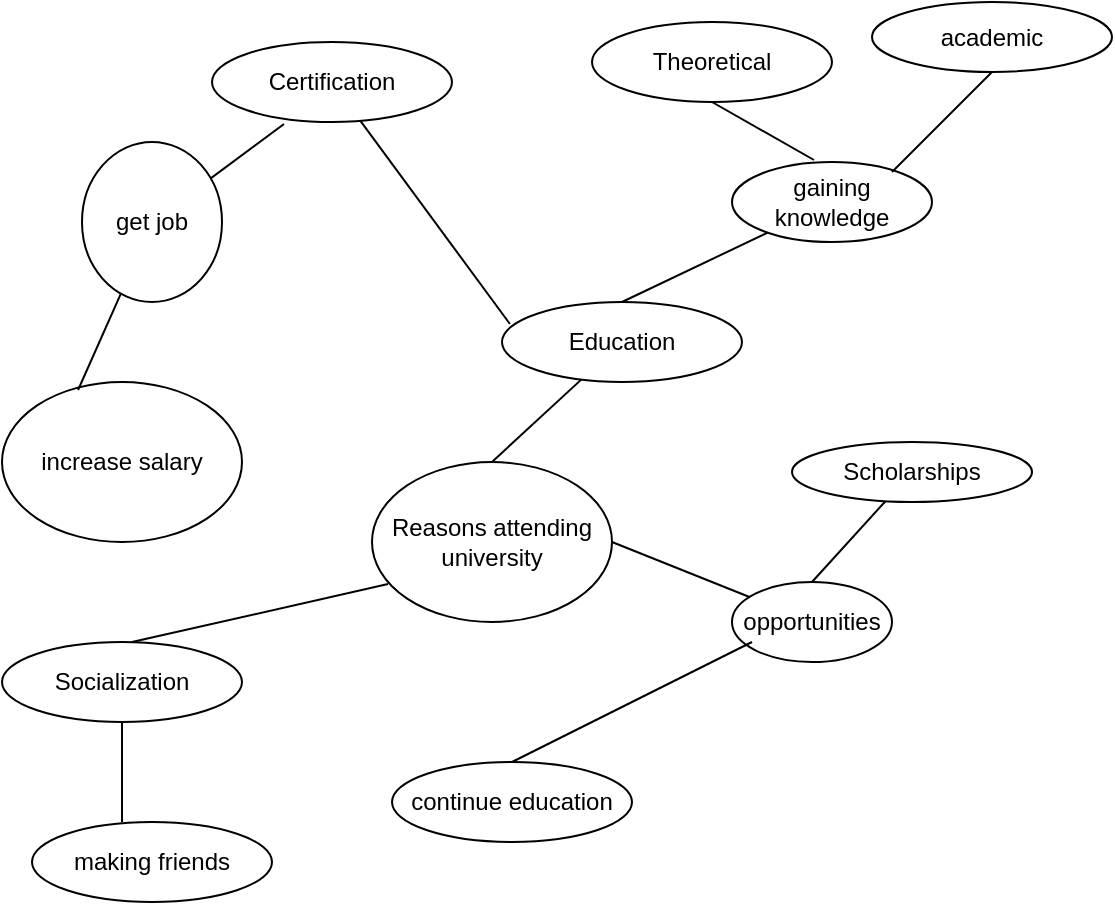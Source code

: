 <mxfile version="14.6.6" type="github">
  <diagram id="F_6lTWq5zWyCco3o1xHt" name="Page-1">
    <mxGraphModel dx="868" dy="450" grid="1" gridSize="10" guides="1" tooltips="1" connect="1" arrows="1" fold="1" page="1" pageScale="1" pageWidth="850" pageHeight="1100" math="0" shadow="0">
      <root>
        <mxCell id="0" />
        <mxCell id="1" parent="0" />
        <mxCell id="NRZ8iJdEzbcs1TAS3ekq-1" value="Reasons attending university" style="ellipse;whiteSpace=wrap;html=1;" vertex="1" parent="1">
          <mxGeometry x="360" y="270" width="120" height="80" as="geometry" />
        </mxCell>
        <mxCell id="NRZ8iJdEzbcs1TAS3ekq-2" value="" style="endArrow=none;html=1;exitX=0.5;exitY=0;exitDx=0;exitDy=0;" edge="1" parent="1" source="NRZ8iJdEzbcs1TAS3ekq-1" target="NRZ8iJdEzbcs1TAS3ekq-3">
          <mxGeometry width="50" height="50" relative="1" as="geometry">
            <mxPoint x="400" y="320" as="sourcePoint" />
            <mxPoint x="430" y="200" as="targetPoint" />
          </mxGeometry>
        </mxCell>
        <mxCell id="NRZ8iJdEzbcs1TAS3ekq-3" value="Education" style="ellipse;whiteSpace=wrap;html=1;" vertex="1" parent="1">
          <mxGeometry x="425" y="190" width="120" height="40" as="geometry" />
        </mxCell>
        <mxCell id="NRZ8iJdEzbcs1TAS3ekq-4" value="" style="endArrow=none;html=1;exitX=0.5;exitY=0;exitDx=0;exitDy=0;" edge="1" parent="1" source="NRZ8iJdEzbcs1TAS3ekq-3" target="NRZ8iJdEzbcs1TAS3ekq-5">
          <mxGeometry width="50" height="50" relative="1" as="geometry">
            <mxPoint x="400" y="220" as="sourcePoint" />
            <mxPoint x="470" y="130" as="targetPoint" />
          </mxGeometry>
        </mxCell>
        <mxCell id="NRZ8iJdEzbcs1TAS3ekq-5" value="gaining knowledge" style="ellipse;whiteSpace=wrap;html=1;" vertex="1" parent="1">
          <mxGeometry x="540" y="120" width="100" height="40" as="geometry" />
        </mxCell>
        <mxCell id="NRZ8iJdEzbcs1TAS3ekq-6" value="" style="endArrow=none;html=1;entryX=0.41;entryY=-0.025;entryDx=0;entryDy=0;exitX=0.5;exitY=1;exitDx=0;exitDy=0;entryPerimeter=0;" edge="1" parent="1" source="NRZ8iJdEzbcs1TAS3ekq-7" target="NRZ8iJdEzbcs1TAS3ekq-5">
          <mxGeometry width="50" height="50" relative="1" as="geometry">
            <mxPoint x="600" y="70" as="sourcePoint" />
            <mxPoint x="450" y="170" as="targetPoint" />
            <Array as="points" />
          </mxGeometry>
        </mxCell>
        <mxCell id="NRZ8iJdEzbcs1TAS3ekq-7" value="Theoretical" style="ellipse;whiteSpace=wrap;html=1;" vertex="1" parent="1">
          <mxGeometry x="470" y="50" width="120" height="40" as="geometry" />
        </mxCell>
        <mxCell id="NRZ8iJdEzbcs1TAS3ekq-8" value="Certification" style="ellipse;whiteSpace=wrap;html=1;" vertex="1" parent="1">
          <mxGeometry x="280" y="60" width="120" height="40" as="geometry" />
        </mxCell>
        <mxCell id="NRZ8iJdEzbcs1TAS3ekq-9" value="" style="endArrow=none;html=1;exitX=0.033;exitY=0.275;exitDx=0;exitDy=0;exitPerimeter=0;" edge="1" parent="1" source="NRZ8iJdEzbcs1TAS3ekq-3" target="NRZ8iJdEzbcs1TAS3ekq-8">
          <mxGeometry width="50" height="50" relative="1" as="geometry">
            <mxPoint x="360" y="180" as="sourcePoint" />
            <mxPoint x="410" y="130" as="targetPoint" />
          </mxGeometry>
        </mxCell>
        <mxCell id="NRZ8iJdEzbcs1TAS3ekq-10" value="get job" style="ellipse;whiteSpace=wrap;html=1;" vertex="1" parent="1">
          <mxGeometry x="215" y="110" width="70" height="80" as="geometry" />
        </mxCell>
        <mxCell id="NRZ8iJdEzbcs1TAS3ekq-11" value="" style="endArrow=none;html=1;entryX=0.3;entryY=1.025;entryDx=0;entryDy=0;entryPerimeter=0;" edge="1" parent="1" source="NRZ8iJdEzbcs1TAS3ekq-10" target="NRZ8iJdEzbcs1TAS3ekq-8">
          <mxGeometry width="50" height="50" relative="1" as="geometry">
            <mxPoint x="380" y="250" as="sourcePoint" />
            <mxPoint x="290" y="121" as="targetPoint" />
          </mxGeometry>
        </mxCell>
        <mxCell id="NRZ8iJdEzbcs1TAS3ekq-12" value="increase salary" style="ellipse;whiteSpace=wrap;html=1;" vertex="1" parent="1">
          <mxGeometry x="175" y="230" width="120" height="80" as="geometry" />
        </mxCell>
        <mxCell id="NRZ8iJdEzbcs1TAS3ekq-13" value="" style="endArrow=none;html=1;exitX=0.317;exitY=0.05;exitDx=0;exitDy=0;exitPerimeter=0;" edge="1" parent="1" source="NRZ8iJdEzbcs1TAS3ekq-12" target="NRZ8iJdEzbcs1TAS3ekq-10">
          <mxGeometry width="50" height="50" relative="1" as="geometry">
            <mxPoint x="140" y="90" as="sourcePoint" />
            <mxPoint x="430" y="200" as="targetPoint" />
          </mxGeometry>
        </mxCell>
        <mxCell id="NRZ8iJdEzbcs1TAS3ekq-15" style="edgeStyle=orthogonalEdgeStyle;rounded=0;orthogonalLoop=1;jettySize=auto;html=1;exitX=0.5;exitY=1;exitDx=0;exitDy=0;" edge="1" parent="1" source="NRZ8iJdEzbcs1TAS3ekq-10" target="NRZ8iJdEzbcs1TAS3ekq-10">
          <mxGeometry relative="1" as="geometry" />
        </mxCell>
        <mxCell id="NRZ8iJdEzbcs1TAS3ekq-16" style="edgeStyle=orthogonalEdgeStyle;rounded=0;orthogonalLoop=1;jettySize=auto;html=1;exitX=0.5;exitY=1;exitDx=0;exitDy=0;" edge="1" parent="1" source="NRZ8iJdEzbcs1TAS3ekq-10" target="NRZ8iJdEzbcs1TAS3ekq-10">
          <mxGeometry relative="1" as="geometry" />
        </mxCell>
        <mxCell id="NRZ8iJdEzbcs1TAS3ekq-18" value="opportunities" style="ellipse;whiteSpace=wrap;html=1;" vertex="1" parent="1">
          <mxGeometry x="540" y="330" width="80" height="40" as="geometry" />
        </mxCell>
        <mxCell id="NRZ8iJdEzbcs1TAS3ekq-19" value="" style="endArrow=none;html=1;exitX=1;exitY=0.5;exitDx=0;exitDy=0;" edge="1" parent="1" source="NRZ8iJdEzbcs1TAS3ekq-1" target="NRZ8iJdEzbcs1TAS3ekq-18">
          <mxGeometry width="50" height="50" relative="1" as="geometry">
            <mxPoint x="380" y="250" as="sourcePoint" />
            <mxPoint x="430" y="200" as="targetPoint" />
          </mxGeometry>
        </mxCell>
        <mxCell id="NRZ8iJdEzbcs1TAS3ekq-21" value="" style="endArrow=none;html=1;exitX=0.5;exitY=0;exitDx=0;exitDy=0;" edge="1" parent="1" source="NRZ8iJdEzbcs1TAS3ekq-18" target="NRZ8iJdEzbcs1TAS3ekq-22">
          <mxGeometry width="50" height="50" relative="1" as="geometry">
            <mxPoint x="380" y="240" as="sourcePoint" />
            <mxPoint x="600" y="210" as="targetPoint" />
          </mxGeometry>
        </mxCell>
        <mxCell id="NRZ8iJdEzbcs1TAS3ekq-22" value="Scholarships" style="ellipse;whiteSpace=wrap;html=1;" vertex="1" parent="1">
          <mxGeometry x="570" y="260" width="120" height="30" as="geometry" />
        </mxCell>
        <mxCell id="NRZ8iJdEzbcs1TAS3ekq-24" value="continue education" style="ellipse;whiteSpace=wrap;html=1;" vertex="1" parent="1">
          <mxGeometry x="370" y="420" width="120" height="40" as="geometry" />
        </mxCell>
        <mxCell id="NRZ8iJdEzbcs1TAS3ekq-25" value="Socialization" style="ellipse;whiteSpace=wrap;html=1;" vertex="1" parent="1">
          <mxGeometry x="175" y="360" width="120" height="40" as="geometry" />
        </mxCell>
        <mxCell id="NRZ8iJdEzbcs1TAS3ekq-26" value="" style="endArrow=none;html=1;entryX=0.067;entryY=0.763;entryDx=0;entryDy=0;entryPerimeter=0;" edge="1" parent="1" target="NRZ8iJdEzbcs1TAS3ekq-1">
          <mxGeometry width="50" height="50" relative="1" as="geometry">
            <mxPoint x="240" y="360" as="sourcePoint" />
            <mxPoint x="290" y="310" as="targetPoint" />
          </mxGeometry>
        </mxCell>
        <mxCell id="NRZ8iJdEzbcs1TAS3ekq-27" value="" style="endArrow=none;html=1;entryX=0.5;entryY=1;entryDx=0;entryDy=0;" edge="1" parent="1" target="NRZ8iJdEzbcs1TAS3ekq-25">
          <mxGeometry width="50" height="50" relative="1" as="geometry">
            <mxPoint x="235" y="450" as="sourcePoint" />
            <mxPoint x="430" y="290" as="targetPoint" />
          </mxGeometry>
        </mxCell>
        <mxCell id="NRZ8iJdEzbcs1TAS3ekq-28" value="making friends" style="ellipse;whiteSpace=wrap;html=1;" vertex="1" parent="1">
          <mxGeometry x="190" y="450" width="120" height="40" as="geometry" />
        </mxCell>
        <mxCell id="NRZ8iJdEzbcs1TAS3ekq-30" value="" style="endArrow=none;html=1;exitX=0.5;exitY=0;exitDx=0;exitDy=0;" edge="1" parent="1" source="NRZ8iJdEzbcs1TAS3ekq-24">
          <mxGeometry width="50" height="50" relative="1" as="geometry">
            <mxPoint x="460" y="440" as="sourcePoint" />
            <mxPoint x="550" y="360" as="targetPoint" />
          </mxGeometry>
        </mxCell>
        <mxCell id="NRZ8iJdEzbcs1TAS3ekq-31" value="academic" style="ellipse;whiteSpace=wrap;html=1;" vertex="1" parent="1">
          <mxGeometry x="610" y="40" width="120" height="35" as="geometry" />
        </mxCell>
        <mxCell id="NRZ8iJdEzbcs1TAS3ekq-32" value="" style="endArrow=none;html=1;" edge="1" parent="1">
          <mxGeometry width="50" height="50" relative="1" as="geometry">
            <mxPoint x="620" y="125" as="sourcePoint" />
            <mxPoint x="670" y="75" as="targetPoint" />
          </mxGeometry>
        </mxCell>
        <mxCell id="NRZ8iJdEzbcs1TAS3ekq-33" style="edgeStyle=orthogonalEdgeStyle;rounded=0;orthogonalLoop=1;jettySize=auto;html=1;exitX=0.5;exitY=1;exitDx=0;exitDy=0;" edge="1" parent="1" source="NRZ8iJdEzbcs1TAS3ekq-12" target="NRZ8iJdEzbcs1TAS3ekq-12">
          <mxGeometry relative="1" as="geometry" />
        </mxCell>
      </root>
    </mxGraphModel>
  </diagram>
</mxfile>
